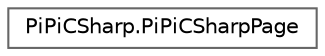 digraph "Graphical Class Hierarchy"
{
 // LATEX_PDF_SIZE
  bgcolor="transparent";
  edge [fontname=Helvetica,fontsize=10,labelfontname=Helvetica,labelfontsize=10];
  node [fontname=Helvetica,fontsize=10,shape=box,height=0.2,width=0.4];
  rankdir="LR";
  Node0 [id="Node000000",label="PiPiCSharp.PiPiCSharpPage",height=0.2,width=0.4,color="grey40", fillcolor="white", style="filled",URL="$class_pi_pi_c_sharp_1_1_pi_pi_c_sharp_page.html",tooltip="The page model object."];
}
